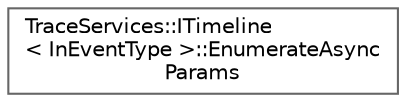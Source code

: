 digraph "Graphical Class Hierarchy"
{
 // INTERACTIVE_SVG=YES
 // LATEX_PDF_SIZE
  bgcolor="transparent";
  edge [fontname=Helvetica,fontsize=10,labelfontname=Helvetica,labelfontsize=10];
  node [fontname=Helvetica,fontsize=10,shape=box,height=0.2,width=0.4];
  rankdir="LR";
  Node0 [id="Node000000",label="TraceServices::ITimeline\l\< InEventType \>::EnumerateAsync\lParams",height=0.2,width=0.4,color="grey40", fillcolor="white", style="filled",URL="$de/ddd/structTraceServices_1_1ITimeline_1_1EnumerateAsyncParams.html",tooltip=" "];
}

